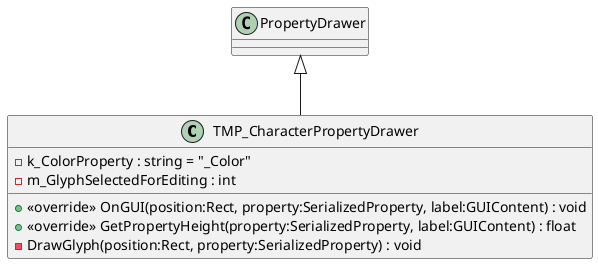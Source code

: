 @startuml
class TMP_CharacterPropertyDrawer {
    - k_ColorProperty : string = "_Color"
    - m_GlyphSelectedForEditing : int
    + <<override>> OnGUI(position:Rect, property:SerializedProperty, label:GUIContent) : void
    + <<override>> GetPropertyHeight(property:SerializedProperty, label:GUIContent) : float
    - DrawGlyph(position:Rect, property:SerializedProperty) : void
}
PropertyDrawer <|-- TMP_CharacterPropertyDrawer
@enduml
